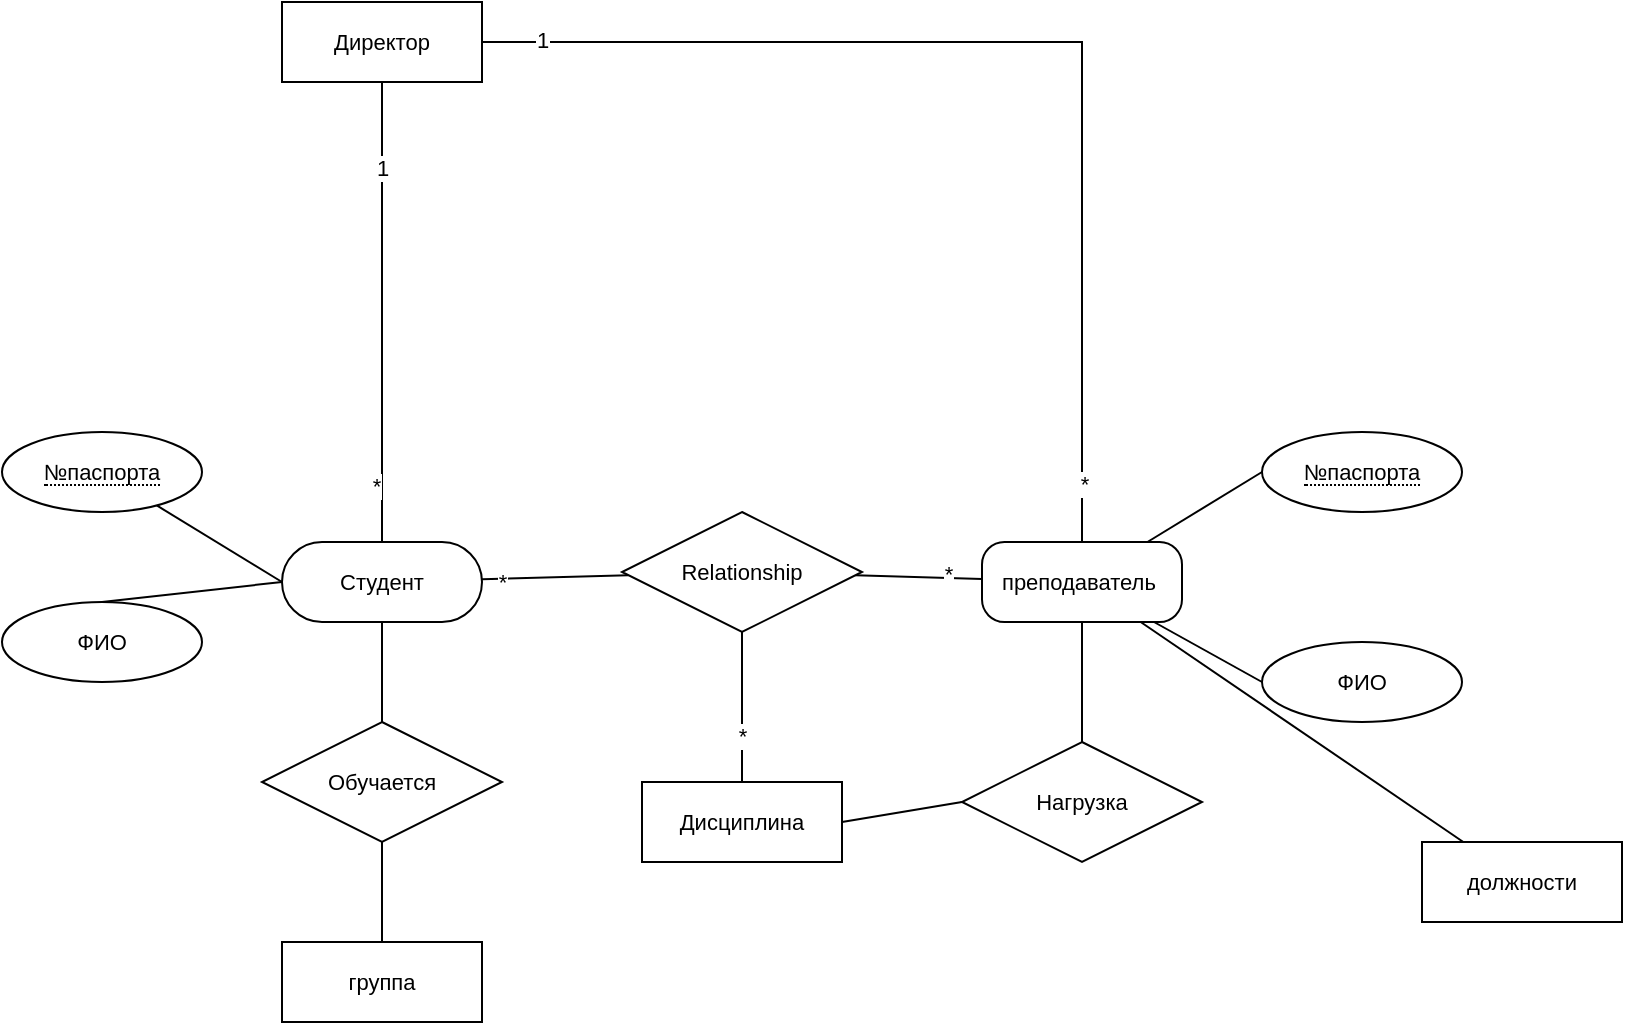 <mxfile version="24.7.10">
  <diagram id="C5RBs43oDa-KdzZeNtuy" name="Page-1">
    <mxGraphModel dx="464" dy="783" grid="1" gridSize="10" guides="1" tooltips="1" connect="1" arrows="1" fold="1" page="1" pageScale="1" pageWidth="827" pageHeight="1169" math="0" shadow="0">
      <root>
        <mxCell id="WIyWlLk6GJQsqaUBKTNV-0" />
        <mxCell id="WIyWlLk6GJQsqaUBKTNV-1" parent="WIyWlLk6GJQsqaUBKTNV-0" />
        <mxCell id="SOfp6XbVKRUj9OVWsziA-24" style="edgeStyle=none;shape=connector;rounded=0;orthogonalLoop=1;jettySize=auto;html=1;entryX=0.5;entryY=1;entryDx=0;entryDy=0;strokeColor=default;align=center;verticalAlign=middle;fontFamily=Helvetica;fontSize=11;fontColor=default;labelBackgroundColor=default;endArrow=none;endFill=0;exitX=0.5;exitY=0;exitDx=0;exitDy=0;" edge="1" parent="WIyWlLk6GJQsqaUBKTNV-1" source="SOfp6XbVKRUj9OVWsziA-16">
          <mxGeometry relative="1" as="geometry">
            <mxPoint x="47.297" y="676.68" as="sourcePoint" />
            <mxPoint x="150" y="640" as="targetPoint" />
          </mxGeometry>
        </mxCell>
        <mxCell id="SOfp6XbVKRUj9OVWsziA-16" value="ФИО" style="ellipse;whiteSpace=wrap;html=1;align=center;fontFamily=Helvetica;fontSize=11;fontColor=default;labelBackgroundColor=default;" vertex="1" parent="WIyWlLk6GJQsqaUBKTNV-1">
          <mxGeometry x="10" y="650" width="100" height="40" as="geometry" />
        </mxCell>
        <mxCell id="SOfp6XbVKRUj9OVWsziA-23" style="edgeStyle=none;shape=connector;rounded=0;orthogonalLoop=1;jettySize=auto;html=1;entryX=0;entryY=0.5;entryDx=0;entryDy=0;strokeColor=default;align=center;verticalAlign=middle;fontFamily=Helvetica;fontSize=11;fontColor=default;labelBackgroundColor=default;endArrow=none;endFill=0;" edge="1" parent="WIyWlLk6GJQsqaUBKTNV-1" source="SOfp6XbVKRUj9OVWsziA-17" target="SOfp6XbVKRUj9OVWsziA-21">
          <mxGeometry relative="1" as="geometry" />
        </mxCell>
        <mxCell id="SOfp6XbVKRUj9OVWsziA-17" value="&lt;span style=&quot;border-bottom: 1px dotted&quot;&gt;№паспорта&lt;/span&gt;" style="ellipse;whiteSpace=wrap;html=1;align=center;fontFamily=Helvetica;fontSize=11;fontColor=default;labelBackgroundColor=default;" vertex="1" parent="WIyWlLk6GJQsqaUBKTNV-1">
          <mxGeometry x="10" y="565" width="100" height="40" as="geometry" />
        </mxCell>
        <mxCell id="SOfp6XbVKRUj9OVWsziA-26" style="edgeStyle=none;shape=connector;rounded=0;orthogonalLoop=1;jettySize=auto;html=1;entryX=0.5;entryY=0;entryDx=0;entryDy=0;strokeColor=default;align=center;verticalAlign=middle;fontFamily=Helvetica;fontSize=11;fontColor=default;labelBackgroundColor=default;endArrow=none;endFill=0;" edge="1" parent="WIyWlLk6GJQsqaUBKTNV-1" source="SOfp6XbVKRUj9OVWsziA-18" target="SOfp6XbVKRUj9OVWsziA-25">
          <mxGeometry relative="1" as="geometry" />
        </mxCell>
        <mxCell id="SOfp6XbVKRUj9OVWsziA-18" value="Обучается" style="shape=rhombus;perimeter=rhombusPerimeter;whiteSpace=wrap;html=1;align=center;fontFamily=Helvetica;fontSize=11;fontColor=default;labelBackgroundColor=default;" vertex="1" parent="WIyWlLk6GJQsqaUBKTNV-1">
          <mxGeometry x="140" y="710" width="120" height="60" as="geometry" />
        </mxCell>
        <mxCell id="SOfp6XbVKRUj9OVWsziA-54" style="edgeStyle=none;shape=connector;rounded=0;orthogonalLoop=1;jettySize=auto;html=1;entryX=0;entryY=0.5;entryDx=0;entryDy=0;strokeColor=default;align=center;verticalAlign=middle;fontFamily=Helvetica;fontSize=11;fontColor=default;labelBackgroundColor=default;endArrow=none;endFill=0;" edge="1" parent="WIyWlLk6GJQsqaUBKTNV-1" source="SOfp6XbVKRUj9OVWsziA-19" target="SOfp6XbVKRUj9OVWsziA-29">
          <mxGeometry relative="1" as="geometry" />
        </mxCell>
        <mxCell id="SOfp6XbVKRUj9OVWsziA-55" style="edgeStyle=none;shape=connector;rounded=0;orthogonalLoop=1;jettySize=auto;html=1;entryX=0;entryY=0.5;entryDx=0;entryDy=0;strokeColor=default;align=center;verticalAlign=middle;fontFamily=Helvetica;fontSize=11;fontColor=default;labelBackgroundColor=default;endArrow=none;endFill=0;" edge="1" parent="WIyWlLk6GJQsqaUBKTNV-1" source="SOfp6XbVKRUj9OVWsziA-19" target="SOfp6XbVKRUj9OVWsziA-28">
          <mxGeometry relative="1" as="geometry" />
        </mxCell>
        <mxCell id="SOfp6XbVKRUj9OVWsziA-57" style="edgeStyle=none;shape=connector;rounded=0;orthogonalLoop=1;jettySize=auto;html=1;strokeColor=default;align=center;verticalAlign=middle;fontFamily=Helvetica;fontSize=11;fontColor=default;labelBackgroundColor=default;endArrow=none;endFill=0;" edge="1" parent="WIyWlLk6GJQsqaUBKTNV-1" source="SOfp6XbVKRUj9OVWsziA-19" target="SOfp6XbVKRUj9OVWsziA-56">
          <mxGeometry relative="1" as="geometry" />
        </mxCell>
        <mxCell id="SOfp6XbVKRUj9OVWsziA-19" value="преподаватель&amp;nbsp;" style="rounded=1;arcSize=28;whiteSpace=wrap;html=1;align=center;fontFamily=Helvetica;fontSize=11;fontColor=default;labelBackgroundColor=default;" vertex="1" parent="WIyWlLk6GJQsqaUBKTNV-1">
          <mxGeometry x="500" y="620" width="100" height="40" as="geometry" />
        </mxCell>
        <mxCell id="SOfp6XbVKRUj9OVWsziA-27" style="edgeStyle=none;shape=connector;rounded=0;orthogonalLoop=1;jettySize=auto;html=1;entryX=0.5;entryY=0;entryDx=0;entryDy=0;strokeColor=default;align=center;verticalAlign=middle;fontFamily=Helvetica;fontSize=11;fontColor=default;labelBackgroundColor=default;endArrow=none;endFill=0;" edge="1" parent="WIyWlLk6GJQsqaUBKTNV-1" source="SOfp6XbVKRUj9OVWsziA-21" target="SOfp6XbVKRUj9OVWsziA-18">
          <mxGeometry relative="1" as="geometry" />
        </mxCell>
        <mxCell id="SOfp6XbVKRUj9OVWsziA-45" style="edgeStyle=none;shape=connector;rounded=0;orthogonalLoop=1;jettySize=auto;html=1;entryX=0.5;entryY=1;entryDx=0;entryDy=0;strokeColor=default;align=center;verticalAlign=middle;fontFamily=Helvetica;fontSize=11;fontColor=default;labelBackgroundColor=default;endArrow=none;endFill=0;" edge="1" parent="WIyWlLk6GJQsqaUBKTNV-1" source="SOfp6XbVKRUj9OVWsziA-21" target="SOfp6XbVKRUj9OVWsziA-44">
          <mxGeometry relative="1" as="geometry" />
        </mxCell>
        <mxCell id="SOfp6XbVKRUj9OVWsziA-46" value="1" style="edgeLabel;html=1;align=center;verticalAlign=middle;resizable=0;points=[];fontFamily=Helvetica;fontSize=11;fontColor=default;labelBackgroundColor=default;" vertex="1" connectable="0" parent="SOfp6XbVKRUj9OVWsziA-45">
          <mxGeometry x="0.626" relative="1" as="geometry">
            <mxPoint as="offset" />
          </mxGeometry>
        </mxCell>
        <mxCell id="SOfp6XbVKRUj9OVWsziA-47" value="*" style="edgeLabel;html=1;align=center;verticalAlign=middle;resizable=0;points=[];fontFamily=Helvetica;fontSize=11;fontColor=default;labelBackgroundColor=default;" vertex="1" connectable="0" parent="SOfp6XbVKRUj9OVWsziA-45">
          <mxGeometry x="-0.756" y="3" relative="1" as="geometry">
            <mxPoint as="offset" />
          </mxGeometry>
        </mxCell>
        <mxCell id="SOfp6XbVKRUj9OVWsziA-21" value="Студент" style="rounded=1;arcSize=50;whiteSpace=wrap;html=1;align=center;fontFamily=Helvetica;fontSize=11;fontColor=default;labelBackgroundColor=default;" vertex="1" parent="WIyWlLk6GJQsqaUBKTNV-1">
          <mxGeometry x="150" y="620" width="100" height="40" as="geometry" />
        </mxCell>
        <mxCell id="SOfp6XbVKRUj9OVWsziA-25" value="группа" style="whiteSpace=wrap;html=1;align=center;fontFamily=Helvetica;fontSize=11;fontColor=default;labelBackgroundColor=default;" vertex="1" parent="WIyWlLk6GJQsqaUBKTNV-1">
          <mxGeometry x="150" y="820" width="100" height="40" as="geometry" />
        </mxCell>
        <mxCell id="SOfp6XbVKRUj9OVWsziA-28" value="ФИО" style="ellipse;whiteSpace=wrap;html=1;align=center;fontFamily=Helvetica;fontSize=11;fontColor=default;labelBackgroundColor=default;" vertex="1" parent="WIyWlLk6GJQsqaUBKTNV-1">
          <mxGeometry x="640" y="670" width="100" height="40" as="geometry" />
        </mxCell>
        <mxCell id="SOfp6XbVKRUj9OVWsziA-29" value="&lt;span style=&quot;border-bottom: 1px dotted&quot;&gt;№паспорта&lt;/span&gt;" style="ellipse;whiteSpace=wrap;html=1;align=center;fontFamily=Helvetica;fontSize=11;fontColor=default;labelBackgroundColor=default;" vertex="1" parent="WIyWlLk6GJQsqaUBKTNV-1">
          <mxGeometry x="640" y="565" width="100" height="40" as="geometry" />
        </mxCell>
        <mxCell id="SOfp6XbVKRUj9OVWsziA-33" value="" style="edgeStyle=none;shape=connector;rounded=0;orthogonalLoop=1;jettySize=auto;html=1;strokeColor=default;align=center;verticalAlign=middle;fontFamily=Helvetica;fontSize=11;fontColor=default;labelBackgroundColor=default;endArrow=none;endFill=0;" edge="1" parent="WIyWlLk6GJQsqaUBKTNV-1" source="SOfp6XbVKRUj9OVWsziA-31" target="SOfp6XbVKRUj9OVWsziA-32">
          <mxGeometry relative="1" as="geometry" />
        </mxCell>
        <mxCell id="SOfp6XbVKRUj9OVWsziA-38" value="*" style="edgeLabel;html=1;align=center;verticalAlign=middle;resizable=0;points=[];fontFamily=Helvetica;fontSize=11;fontColor=default;labelBackgroundColor=default;" vertex="1" connectable="0" parent="SOfp6XbVKRUj9OVWsziA-33">
          <mxGeometry x="0.387" relative="1" as="geometry">
            <mxPoint as="offset" />
          </mxGeometry>
        </mxCell>
        <mxCell id="SOfp6XbVKRUj9OVWsziA-34" value="" style="edgeStyle=none;shape=connector;rounded=0;orthogonalLoop=1;jettySize=auto;html=1;strokeColor=default;align=center;verticalAlign=middle;fontFamily=Helvetica;fontSize=11;fontColor=default;labelBackgroundColor=default;endArrow=none;endFill=0;" edge="1" parent="WIyWlLk6GJQsqaUBKTNV-1" source="SOfp6XbVKRUj9OVWsziA-31" target="SOfp6XbVKRUj9OVWsziA-21">
          <mxGeometry relative="1" as="geometry" />
        </mxCell>
        <mxCell id="SOfp6XbVKRUj9OVWsziA-36" value="*" style="edgeLabel;html=1;align=center;verticalAlign=middle;resizable=0;points=[];fontFamily=Helvetica;fontSize=11;fontColor=default;labelBackgroundColor=default;" vertex="1" connectable="0" parent="SOfp6XbVKRUj9OVWsziA-34">
          <mxGeometry x="0.37" y="-1" relative="1" as="geometry">
            <mxPoint x="-13" y="3" as="offset" />
          </mxGeometry>
        </mxCell>
        <mxCell id="SOfp6XbVKRUj9OVWsziA-35" value="" style="edgeStyle=none;shape=connector;rounded=0;orthogonalLoop=1;jettySize=auto;html=1;strokeColor=default;align=center;verticalAlign=middle;fontFamily=Helvetica;fontSize=11;fontColor=default;labelBackgroundColor=default;endArrow=none;endFill=0;" edge="1" parent="WIyWlLk6GJQsqaUBKTNV-1" source="SOfp6XbVKRUj9OVWsziA-31" target="SOfp6XbVKRUj9OVWsziA-19">
          <mxGeometry relative="1" as="geometry" />
        </mxCell>
        <mxCell id="SOfp6XbVKRUj9OVWsziA-37" value="*" style="edgeLabel;html=1;align=center;verticalAlign=middle;resizable=0;points=[];fontFamily=Helvetica;fontSize=11;fontColor=default;labelBackgroundColor=default;" vertex="1" connectable="0" parent="SOfp6XbVKRUj9OVWsziA-35">
          <mxGeometry x="0.461" y="2" relative="1" as="geometry">
            <mxPoint as="offset" />
          </mxGeometry>
        </mxCell>
        <mxCell id="SOfp6XbVKRUj9OVWsziA-31" value="Relationship" style="shape=rhombus;perimeter=rhombusPerimeter;whiteSpace=wrap;html=1;align=center;fontFamily=Helvetica;fontSize=11;fontColor=default;labelBackgroundColor=default;" vertex="1" parent="WIyWlLk6GJQsqaUBKTNV-1">
          <mxGeometry x="320" y="605" width="120" height="60" as="geometry" />
        </mxCell>
        <mxCell id="SOfp6XbVKRUj9OVWsziA-50" style="edgeStyle=none;shape=connector;rounded=0;orthogonalLoop=1;jettySize=auto;html=1;entryX=0;entryY=0.5;entryDx=0;entryDy=0;strokeColor=default;align=center;verticalAlign=middle;fontFamily=Helvetica;fontSize=11;fontColor=default;labelBackgroundColor=default;endArrow=none;endFill=0;exitX=1;exitY=0.5;exitDx=0;exitDy=0;" edge="1" parent="WIyWlLk6GJQsqaUBKTNV-1" source="SOfp6XbVKRUj9OVWsziA-32" target="SOfp6XbVKRUj9OVWsziA-48">
          <mxGeometry relative="1" as="geometry">
            <mxPoint x="390" y="740.002" as="sourcePoint" />
            <mxPoint x="510" y="754.12" as="targetPoint" />
          </mxGeometry>
        </mxCell>
        <mxCell id="SOfp6XbVKRUj9OVWsziA-32" value="Дисциплина" style="whiteSpace=wrap;html=1;align=center;fontFamily=Helvetica;fontSize=11;fontColor=default;labelBackgroundColor=default;" vertex="1" parent="WIyWlLk6GJQsqaUBKTNV-1">
          <mxGeometry x="330" y="740" width="100" height="40" as="geometry" />
        </mxCell>
        <mxCell id="SOfp6XbVKRUj9OVWsziA-40" style="edgeStyle=none;shape=connector;rounded=0;orthogonalLoop=1;jettySize=auto;html=1;entryX=0.5;entryY=1;entryDx=0;entryDy=0;strokeColor=default;align=center;verticalAlign=middle;fontFamily=Helvetica;fontSize=11;fontColor=default;labelBackgroundColor=default;endArrow=none;endFill=0;" edge="1" parent="WIyWlLk6GJQsqaUBKTNV-1" source="SOfp6XbVKRUj9OVWsziA-28" target="SOfp6XbVKRUj9OVWsziA-28">
          <mxGeometry relative="1" as="geometry" />
        </mxCell>
        <mxCell id="SOfp6XbVKRUj9OVWsziA-44" value="Директор" style="whiteSpace=wrap;html=1;align=center;fontFamily=Helvetica;fontSize=11;fontColor=default;labelBackgroundColor=default;" vertex="1" parent="WIyWlLk6GJQsqaUBKTNV-1">
          <mxGeometry x="150" y="350" width="100" height="40" as="geometry" />
        </mxCell>
        <mxCell id="SOfp6XbVKRUj9OVWsziA-49" value="" style="edgeStyle=none;shape=connector;rounded=0;orthogonalLoop=1;jettySize=auto;html=1;strokeColor=default;align=center;verticalAlign=middle;fontFamily=Helvetica;fontSize=11;fontColor=default;labelBackgroundColor=default;endArrow=none;endFill=0;" edge="1" parent="WIyWlLk6GJQsqaUBKTNV-1" source="SOfp6XbVKRUj9OVWsziA-48" target="SOfp6XbVKRUj9OVWsziA-19">
          <mxGeometry relative="1" as="geometry" />
        </mxCell>
        <mxCell id="SOfp6XbVKRUj9OVWsziA-48" value="Нагрузка" style="shape=rhombus;perimeter=rhombusPerimeter;whiteSpace=wrap;html=1;align=center;fontFamily=Helvetica;fontSize=11;fontColor=default;labelBackgroundColor=default;" vertex="1" parent="WIyWlLk6GJQsqaUBKTNV-1">
          <mxGeometry x="490" y="720" width="120" height="60" as="geometry" />
        </mxCell>
        <mxCell id="SOfp6XbVKRUj9OVWsziA-51" style="edgeStyle=orthogonalEdgeStyle;shape=connector;rounded=0;orthogonalLoop=1;jettySize=auto;html=1;strokeColor=default;align=center;verticalAlign=middle;fontFamily=Helvetica;fontSize=11;fontColor=default;labelBackgroundColor=default;endArrow=none;endFill=0;entryX=0.5;entryY=0;entryDx=0;entryDy=0;" edge="1" parent="WIyWlLk6GJQsqaUBKTNV-1" source="SOfp6XbVKRUj9OVWsziA-44" target="SOfp6XbVKRUj9OVWsziA-19">
          <mxGeometry relative="1" as="geometry">
            <mxPoint x="550" y="610" as="targetPoint" />
          </mxGeometry>
        </mxCell>
        <mxCell id="SOfp6XbVKRUj9OVWsziA-52" value="*" style="edgeLabel;html=1;align=center;verticalAlign=middle;resizable=0;points=[];fontFamily=Helvetica;fontSize=11;fontColor=default;labelBackgroundColor=default;" vertex="1" connectable="0" parent="SOfp6XbVKRUj9OVWsziA-51">
          <mxGeometry x="0.894" y="1" relative="1" as="geometry">
            <mxPoint as="offset" />
          </mxGeometry>
        </mxCell>
        <mxCell id="SOfp6XbVKRUj9OVWsziA-53" value="1" style="edgeLabel;html=1;align=center;verticalAlign=middle;resizable=0;points=[];fontFamily=Helvetica;fontSize=11;fontColor=default;labelBackgroundColor=default;" vertex="1" connectable="0" parent="SOfp6XbVKRUj9OVWsziA-51">
          <mxGeometry x="-0.891" y="1" relative="1" as="geometry">
            <mxPoint as="offset" />
          </mxGeometry>
        </mxCell>
        <mxCell id="SOfp6XbVKRUj9OVWsziA-56" value="должности" style="whiteSpace=wrap;html=1;align=center;fontFamily=Helvetica;fontSize=11;fontColor=default;labelBackgroundColor=default;" vertex="1" parent="WIyWlLk6GJQsqaUBKTNV-1">
          <mxGeometry x="720" y="770" width="100" height="40" as="geometry" />
        </mxCell>
      </root>
    </mxGraphModel>
  </diagram>
</mxfile>
